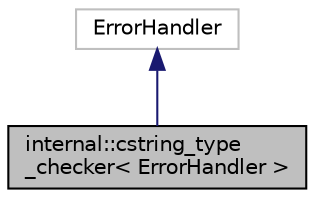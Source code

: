 digraph "internal::cstring_type_checker&lt; ErrorHandler &gt;"
{
  edge [fontname="Helvetica",fontsize="10",labelfontname="Helvetica",labelfontsize="10"];
  node [fontname="Helvetica",fontsize="10",shape=record];
  Node2 [label="internal::cstring_type\l_checker\< ErrorHandler \>",height=0.2,width=0.4,color="black", fillcolor="grey75", style="filled", fontcolor="black"];
  Node3 -> Node2 [dir="back",color="midnightblue",fontsize="10",style="solid"];
  Node3 [label="ErrorHandler",height=0.2,width=0.4,color="grey75", fillcolor="white", style="filled"];
}
